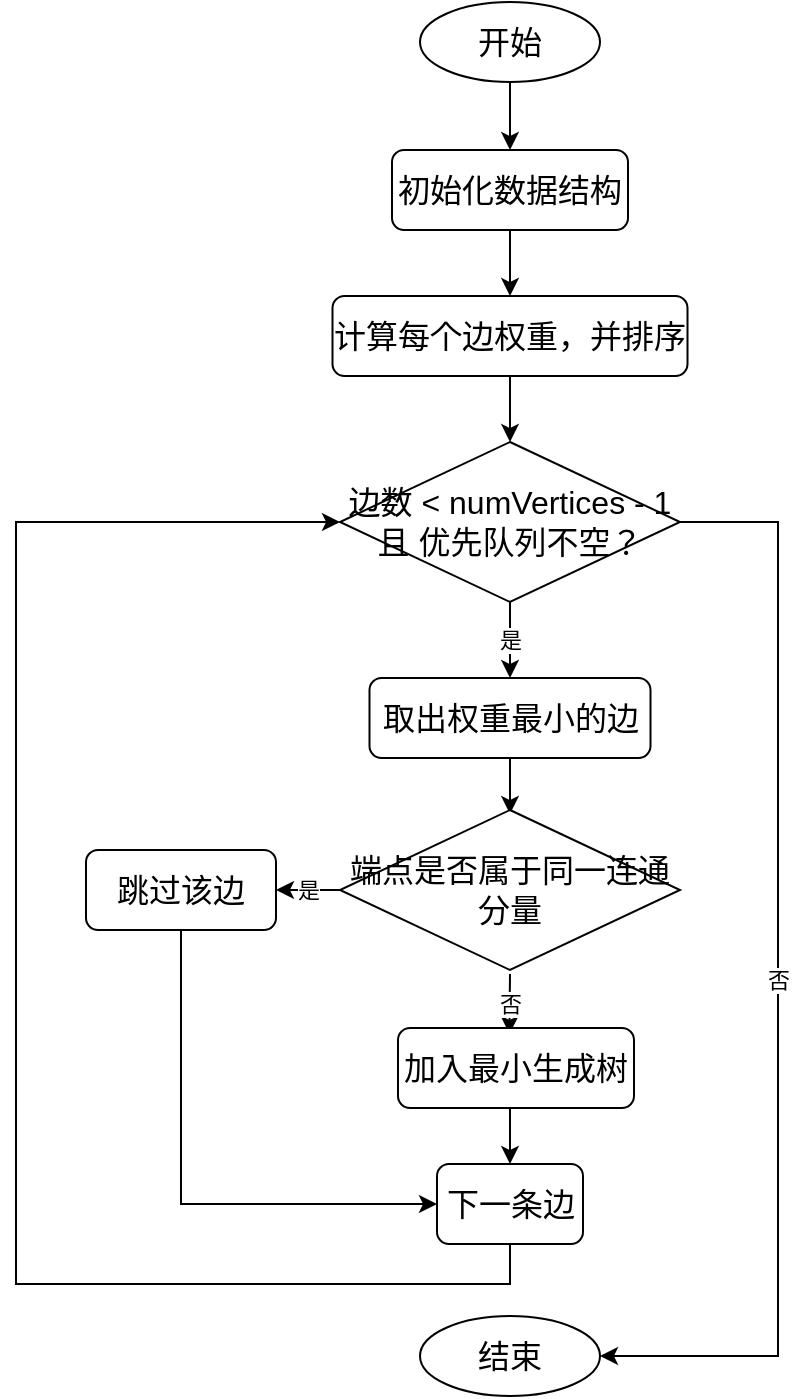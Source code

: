 <mxfile version="24.9.0">
  <diagram name="第 1 页" id="4Q_Ok9NN9GHN0MKbsBlJ">
    <mxGraphModel dx="1158" dy="785" grid="0" gridSize="10" guides="1" tooltips="1" connect="1" arrows="1" fold="1" page="1" pageScale="1" pageWidth="827" pageHeight="1169" background="#ffffff" math="0" shadow="0">
      <root>
        <mxCell id="0" />
        <mxCell id="1" parent="0" />
        <mxCell id="IxoJ75Ou6Axm55Tu5QHQ-3" style="edgeStyle=orthogonalEdgeStyle;rounded=0;orthogonalLoop=1;jettySize=auto;html=1;exitX=0.5;exitY=1;exitDx=0;exitDy=0;entryX=0.5;entryY=0;entryDx=0;entryDy=0;" edge="1" parent="1" source="-_imm6A9Cae9ptgmtU05-10" target="IxoJ75Ou6Axm55Tu5QHQ-2">
          <mxGeometry relative="1" as="geometry" />
        </mxCell>
        <mxCell id="-_imm6A9Cae9ptgmtU05-10" value="&lt;div style=&quot;text-align: start;&quot;&gt;&lt;font size=&quot;3&quot;&gt;初始化数据结构&lt;/font&gt;&lt;/div&gt;" style="rounded=1;whiteSpace=wrap;html=1;" parent="1" vertex="1">
          <mxGeometry x="341" y="270" width="118" height="40" as="geometry" />
        </mxCell>
        <mxCell id="IxoJ75Ou6Axm55Tu5QHQ-7" value="是" style="edgeStyle=orthogonalEdgeStyle;rounded=0;orthogonalLoop=1;jettySize=auto;html=1;exitX=0.5;exitY=1;exitDx=0;exitDy=0;entryX=0.5;entryY=0;entryDx=0;entryDy=0;" edge="1" parent="1" source="-_imm6A9Cae9ptgmtU05-12" target="-_imm6A9Cae9ptgmtU05-13">
          <mxGeometry relative="1" as="geometry" />
        </mxCell>
        <mxCell id="IxoJ75Ou6Axm55Tu5QHQ-24" value="否" style="edgeStyle=orthogonalEdgeStyle;rounded=0;orthogonalLoop=1;jettySize=auto;html=1;exitX=1;exitY=0.5;exitDx=0;exitDy=0;entryX=1;entryY=0.5;entryDx=0;entryDy=0;" edge="1" parent="1" source="-_imm6A9Cae9ptgmtU05-12" target="ClJ-4-9c73uhwvwfBQ76-5">
          <mxGeometry relative="1" as="geometry">
            <Array as="points">
              <mxPoint x="534" y="456" />
              <mxPoint x="534" y="873" />
            </Array>
          </mxGeometry>
        </mxCell>
        <mxCell id="-_imm6A9Cae9ptgmtU05-12" value="&lt;span style=&quot;text-align: start; font-size: medium;&quot;&gt;边数 &amp;lt; numVertices - 1 且 优先队列不空？&lt;/span&gt;" style="rhombus;whiteSpace=wrap;html=1;" parent="1" vertex="1">
          <mxGeometry x="315" y="416" width="170" height="80" as="geometry" />
        </mxCell>
        <mxCell id="ClJ-4-9c73uhwvwfBQ76-17" style="edgeStyle=orthogonalEdgeStyle;rounded=0;orthogonalLoop=1;jettySize=auto;html=1;exitX=0.5;exitY=1;exitDx=0;exitDy=0;entryX=0.5;entryY=0;entryDx=0;entryDy=0;" parent="1" source="-_imm6A9Cae9ptgmtU05-13" edge="1">
          <mxGeometry relative="1" as="geometry">
            <mxPoint x="400" y="602" as="targetPoint" />
          </mxGeometry>
        </mxCell>
        <mxCell id="-_imm6A9Cae9ptgmtU05-13" value="&lt;span style=&quot;text-align: start; font-size: medium;&quot;&gt;取出权重最小的边&lt;/span&gt;" style="rounded=1;whiteSpace=wrap;html=1;" parent="1" vertex="1">
          <mxGeometry x="329.75" y="534" width="140.5" height="40" as="geometry" />
        </mxCell>
        <mxCell id="IxoJ75Ou6Axm55Tu5QHQ-1" style="edgeStyle=orthogonalEdgeStyle;rounded=0;orthogonalLoop=1;jettySize=auto;html=1;exitX=0.5;exitY=1;exitDx=0;exitDy=0;entryX=0.5;entryY=0;entryDx=0;entryDy=0;" edge="1" parent="1" source="ClJ-4-9c73uhwvwfBQ76-4" target="-_imm6A9Cae9ptgmtU05-10">
          <mxGeometry relative="1" as="geometry" />
        </mxCell>
        <mxCell id="ClJ-4-9c73uhwvwfBQ76-4" value="&lt;font style=&quot;font-size: 16px;&quot;&gt;开始&lt;/font&gt;" style="ellipse;whiteSpace=wrap;html=1;" parent="1" vertex="1">
          <mxGeometry x="355" y="196" width="90" height="40" as="geometry" />
        </mxCell>
        <mxCell id="ClJ-4-9c73uhwvwfBQ76-5" value="&lt;font size=&quot;3&quot;&gt;结束&lt;/font&gt;" style="ellipse;whiteSpace=wrap;html=1;" parent="1" vertex="1">
          <mxGeometry x="355" y="853" width="90" height="40" as="geometry" />
        </mxCell>
        <mxCell id="ClJ-4-9c73uhwvwfBQ76-21" value="否" style="edgeStyle=orthogonalEdgeStyle;rounded=0;orthogonalLoop=1;jettySize=auto;html=1;entryX=0.5;entryY=0;entryDx=0;entryDy=0;" parent="1" edge="1">
          <mxGeometry relative="1" as="geometry">
            <mxPoint x="400" y="682" as="sourcePoint" />
            <mxPoint x="399.71" y="712" as="targetPoint" />
          </mxGeometry>
        </mxCell>
        <mxCell id="IxoJ75Ou6Axm55Tu5QHQ-5" style="edgeStyle=orthogonalEdgeStyle;rounded=0;orthogonalLoop=1;jettySize=auto;html=1;exitX=0.5;exitY=1;exitDx=0;exitDy=0;entryX=0.5;entryY=0;entryDx=0;entryDy=0;" edge="1" parent="1" target="-_imm6A9Cae9ptgmtU05-12">
          <mxGeometry relative="1" as="geometry">
            <mxPoint x="402" y="383" as="sourcePoint" />
          </mxGeometry>
        </mxCell>
        <mxCell id="IxoJ75Ou6Axm55Tu5QHQ-2" value="&lt;div style=&quot;text-align: start;&quot;&gt;&lt;font size=&quot;3&quot;&gt;计算每个边权重，并排序&lt;/font&gt;&lt;/div&gt;" style="rounded=1;whiteSpace=wrap;html=1;" vertex="1" parent="1">
          <mxGeometry x="311.25" y="343" width="177.5" height="40" as="geometry" />
        </mxCell>
        <mxCell id="IxoJ75Ou6Axm55Tu5QHQ-21" value="是" style="edgeStyle=orthogonalEdgeStyle;rounded=0;orthogonalLoop=1;jettySize=auto;html=1;exitX=0;exitY=0.5;exitDx=0;exitDy=0;entryX=1;entryY=0.5;entryDx=0;entryDy=0;" edge="1" parent="1" source="IxoJ75Ou6Axm55Tu5QHQ-8" target="IxoJ75Ou6Axm55Tu5QHQ-20">
          <mxGeometry relative="1" as="geometry" />
        </mxCell>
        <mxCell id="IxoJ75Ou6Axm55Tu5QHQ-8" value="&lt;span style=&quot;text-align: start; font-size: medium;&quot;&gt;端点是否属于同一连通分量&lt;/span&gt;" style="rhombus;whiteSpace=wrap;html=1;" vertex="1" parent="1">
          <mxGeometry x="315" y="600" width="170" height="80" as="geometry" />
        </mxCell>
        <mxCell id="IxoJ75Ou6Axm55Tu5QHQ-19" style="edgeStyle=orthogonalEdgeStyle;rounded=0;orthogonalLoop=1;jettySize=auto;html=1;exitX=0.5;exitY=1;exitDx=0;exitDy=0;entryX=0.5;entryY=0;entryDx=0;entryDy=0;" edge="1" parent="1" source="IxoJ75Ou6Axm55Tu5QHQ-9" target="IxoJ75Ou6Axm55Tu5QHQ-16">
          <mxGeometry relative="1" as="geometry" />
        </mxCell>
        <mxCell id="IxoJ75Ou6Axm55Tu5QHQ-9" value="&lt;div style=&quot;text-align: start;&quot;&gt;&lt;font size=&quot;3&quot;&gt;加入最小生成树&lt;/font&gt;&lt;/div&gt;" style="rounded=1;whiteSpace=wrap;html=1;" vertex="1" parent="1">
          <mxGeometry x="344" y="709" width="118" height="40" as="geometry" />
        </mxCell>
        <mxCell id="IxoJ75Ou6Axm55Tu5QHQ-23" style="edgeStyle=orthogonalEdgeStyle;rounded=0;orthogonalLoop=1;jettySize=auto;html=1;exitX=0.5;exitY=1;exitDx=0;exitDy=0;entryX=0;entryY=0.5;entryDx=0;entryDy=0;" edge="1" parent="1" source="IxoJ75Ou6Axm55Tu5QHQ-16" target="-_imm6A9Cae9ptgmtU05-12">
          <mxGeometry relative="1" as="geometry">
            <Array as="points">
              <mxPoint x="400" y="837" />
              <mxPoint x="153" y="837" />
              <mxPoint x="153" y="456" />
            </Array>
          </mxGeometry>
        </mxCell>
        <mxCell id="IxoJ75Ou6Axm55Tu5QHQ-16" value="&lt;div style=&quot;text-align: start;&quot;&gt;&lt;font size=&quot;3&quot;&gt;下一条边&lt;/font&gt;&lt;/div&gt;" style="rounded=1;whiteSpace=wrap;html=1;" vertex="1" parent="1">
          <mxGeometry x="363.5" y="777" width="73" height="40" as="geometry" />
        </mxCell>
        <mxCell id="IxoJ75Ou6Axm55Tu5QHQ-22" style="edgeStyle=orthogonalEdgeStyle;rounded=0;orthogonalLoop=1;jettySize=auto;html=1;exitX=0.5;exitY=1;exitDx=0;exitDy=0;entryX=0;entryY=0.5;entryDx=0;entryDy=0;" edge="1" parent="1" source="IxoJ75Ou6Axm55Tu5QHQ-20" target="IxoJ75Ou6Axm55Tu5QHQ-16">
          <mxGeometry relative="1" as="geometry" />
        </mxCell>
        <mxCell id="IxoJ75Ou6Axm55Tu5QHQ-20" value="&lt;div style=&quot;text-align: start;&quot;&gt;&lt;font size=&quot;3&quot;&gt;跳过该边&lt;/font&gt;&lt;/div&gt;" style="rounded=1;whiteSpace=wrap;html=1;" vertex="1" parent="1">
          <mxGeometry x="188" y="620" width="95" height="40" as="geometry" />
        </mxCell>
      </root>
    </mxGraphModel>
  </diagram>
</mxfile>
